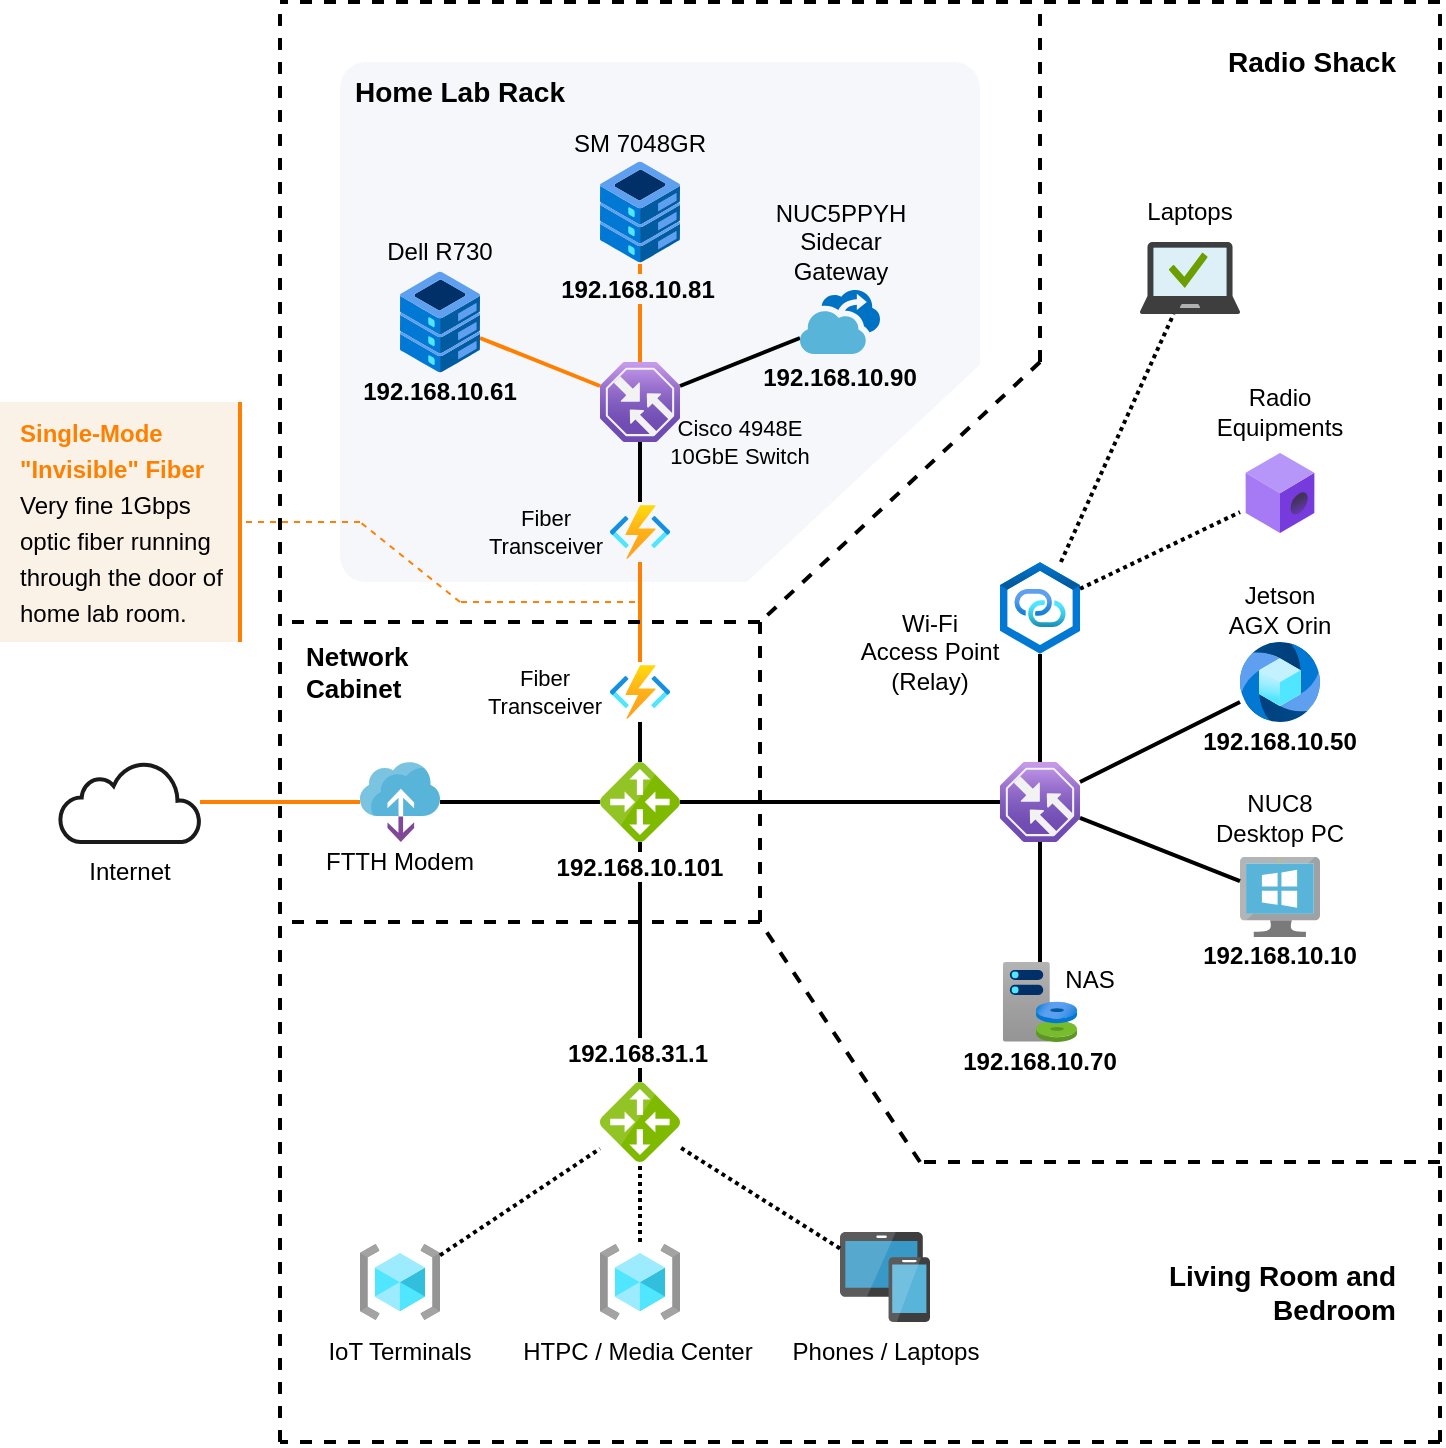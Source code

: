 <mxfile version="23.0.2" type="device">
  <diagram id="0g6oROPnOtpt_JUSprsH" name="第 1 页">
    <mxGraphModel dx="2219" dy="1060" grid="1" gridSize="10" guides="1" tooltips="1" connect="1" arrows="1" fold="1" page="0" pageScale="1" pageWidth="1920" pageHeight="1200" math="0" shadow="0">
      <root>
        <mxCell id="0" />
        <mxCell id="1" parent="0" />
        <mxCell id="I49kJOO3Nqgl7BTyQ4PE-55" value="" style="rounded=1;whiteSpace=wrap;html=1;arcSize=5;strokeColor=none;fillColor=#F5F7FA;" parent="1" vertex="1">
          <mxGeometry x="430" y="50" width="320" height="260" as="geometry" />
        </mxCell>
        <mxCell id="I49kJOO3Nqgl7BTyQ4PE-56" value="" style="rounded=0;whiteSpace=wrap;html=1;strokeColor=none;rotation=317;" parent="1" vertex="1">
          <mxGeometry x="636.1" y="245.46" width="164.27" height="79.18" as="geometry" />
        </mxCell>
        <mxCell id="3C9gTqonj5Wx8V6KPJfe-2" value="" style="aspect=fixed;html=1;points=[];align=center;image;fontSize=12;image=img/lib/azure2/networking/Traffic_Manager_Profiles.svg;" parent="1" vertex="1">
          <mxGeometry x="560" y="200" width="40" height="40" as="geometry" />
        </mxCell>
        <mxCell id="3C9gTqonj5Wx8V6KPJfe-3" value="" style="html=1;points=[];align=center;image;fontSize=12;image=img/lib/azure2/iot/Function_Apps.svg;" parent="1" vertex="1">
          <mxGeometry x="565" y="350" width="30" height="30" as="geometry" />
        </mxCell>
        <mxCell id="3C9gTqonj5Wx8V6KPJfe-4" value="" style="endArrow=none;html=1;strokeWidth=2;" parent="1" source="I49kJOO3Nqgl7BTyQ4PE-11" target="3C9gTqonj5Wx8V6KPJfe-3" edge="1">
          <mxGeometry width="50" height="50" relative="1" as="geometry">
            <mxPoint x="630" y="380" as="sourcePoint" />
            <mxPoint x="370" y="360" as="targetPoint" />
          </mxGeometry>
        </mxCell>
        <mxCell id="3C9gTqonj5Wx8V6KPJfe-5" value="" style="html=1;points=[];align=center;image;fontSize=12;image=img/lib/azure2/iot/Function_Apps.svg;" parent="1" vertex="1">
          <mxGeometry x="565" y="270" width="30" height="30" as="geometry" />
        </mxCell>
        <mxCell id="3C9gTqonj5Wx8V6KPJfe-6" value="" style="endArrow=none;html=1;strokeWidth=2;strokeColor=#FF8000;" parent="1" source="3C9gTqonj5Wx8V6KPJfe-3" target="3C9gTqonj5Wx8V6KPJfe-5" edge="1">
          <mxGeometry width="50" height="50" relative="1" as="geometry">
            <mxPoint x="590" y="410" as="sourcePoint" />
            <mxPoint x="590" y="390" as="targetPoint" />
          </mxGeometry>
        </mxCell>
        <mxCell id="3C9gTqonj5Wx8V6KPJfe-7" value="" style="endArrow=none;html=1;strokeWidth=2;dashed=1;" parent="1" edge="1">
          <mxGeometry width="50" height="50" relative="1" as="geometry">
            <mxPoint x="400" y="740" as="sourcePoint" />
            <mxPoint x="400" y="20" as="targetPoint" />
          </mxGeometry>
        </mxCell>
        <mxCell id="3C9gTqonj5Wx8V6KPJfe-8" value="" style="endArrow=none;html=1;strokeWidth=2;" parent="1" source="3C9gTqonj5Wx8V6KPJfe-5" target="3C9gTqonj5Wx8V6KPJfe-2" edge="1">
          <mxGeometry width="50" height="50" relative="1" as="geometry">
            <mxPoint x="370" y="340" as="sourcePoint" />
            <mxPoint x="370" y="270" as="targetPoint" />
          </mxGeometry>
        </mxCell>
        <mxCell id="3C9gTqonj5Wx8V6KPJfe-31" value="" style="endArrow=none;html=1;strokeWidth=2;" parent="1" source="3C9gTqonj5Wx8V6KPJfe-2" target="I49kJOO3Nqgl7BTyQ4PE-14" edge="1">
          <mxGeometry width="50" height="50" relative="1" as="geometry">
            <mxPoint x="510" y="198" as="sourcePoint" />
            <mxPoint x="660" y="220" as="targetPoint" />
          </mxGeometry>
        </mxCell>
        <mxCell id="3C9gTqonj5Wx8V6KPJfe-32" value="" style="endArrow=none;html=1;strokeWidth=2;" parent="1" source="I49kJOO3Nqgl7BTyQ4PE-15" target="I49kJOO3Nqgl7BTyQ4PE-11" edge="1">
          <mxGeometry width="50" height="50" relative="1" as="geometry">
            <mxPoint x="510" y="460" as="sourcePoint" />
            <mxPoint x="540" y="420" as="targetPoint" />
          </mxGeometry>
        </mxCell>
        <mxCell id="3C9gTqonj5Wx8V6KPJfe-34" value="" style="endArrow=none;html=1;strokeWidth=2;" parent="1" source="I49kJOO3Nqgl7BTyQ4PE-20" target="I49kJOO3Nqgl7BTyQ4PE-11" edge="1">
          <mxGeometry width="50" height="50" relative="1" as="geometry">
            <mxPoint x="640" y="500" as="sourcePoint" />
            <mxPoint x="580" y="460" as="targetPoint" />
          </mxGeometry>
        </mxCell>
        <mxCell id="3C9gTqonj5Wx8V6KPJfe-36" value="" style="aspect=fixed;html=1;points=[];align=center;image;fontSize=12;image=img/lib/azure2/networking/Traffic_Manager_Profiles.svg;" parent="1" vertex="1">
          <mxGeometry x="760" y="400" width="40" height="40" as="geometry" />
        </mxCell>
        <mxCell id="3C9gTqonj5Wx8V6KPJfe-37" value="" style="endArrow=none;html=1;strokeWidth=2;" parent="1" source="I49kJOO3Nqgl7BTyQ4PE-11" target="3C9gTqonj5Wx8V6KPJfe-36" edge="1">
          <mxGeometry width="50" height="50" relative="1" as="geometry">
            <mxPoint x="630" y="420" as="sourcePoint" />
            <mxPoint x="370" y="250" as="targetPoint" />
          </mxGeometry>
        </mxCell>
        <mxCell id="3C9gTqonj5Wx8V6KPJfe-38" value="" style="endArrow=none;html=1;strokeWidth=2;" parent="1" source="3C9gTqonj5Wx8V6KPJfe-36" target="I49kJOO3Nqgl7BTyQ4PE-31" edge="1">
          <mxGeometry width="50" height="50" relative="1" as="geometry">
            <mxPoint x="370" y="320" as="sourcePoint" />
            <mxPoint x="800" y="370" as="targetPoint" />
          </mxGeometry>
        </mxCell>
        <mxCell id="I49kJOO3Nqgl7BTyQ4PE-4" value="" style="html=1;points=[];align=center;image;fontSize=12;image=img/lib/azure2/general/Resource_Groups.svg;" parent="1" vertex="1">
          <mxGeometry x="440" y="640" width="40" height="40" as="geometry" />
        </mxCell>
        <mxCell id="I49kJOO3Nqgl7BTyQ4PE-5" value="" style="endArrow=none;html=1;strokeWidth=2;dashed=1;dashPattern=1 1;" parent="1" source="I49kJOO3Nqgl7BTyQ4PE-4" target="I49kJOO3Nqgl7BTyQ4PE-20" edge="1">
          <mxGeometry width="50" height="50" relative="1" as="geometry">
            <mxPoint x="510" y="178" as="sourcePoint" />
            <mxPoint x="500" y="520" as="targetPoint" />
          </mxGeometry>
        </mxCell>
        <mxCell id="I49kJOO3Nqgl7BTyQ4PE-6" value="" style="html=1;points=[];align=center;image;fontSize=12;image=img/lib/azure2/general/Resource_Groups.svg;" parent="1" vertex="1">
          <mxGeometry x="560" y="640" width="40" height="40" as="geometry" />
        </mxCell>
        <mxCell id="I49kJOO3Nqgl7BTyQ4PE-7" value="" style="endArrow=none;html=1;strokeWidth=2;dashed=1;dashPattern=1 1;" parent="1" source="I49kJOO3Nqgl7BTyQ4PE-6" target="I49kJOO3Nqgl7BTyQ4PE-20" edge="1">
          <mxGeometry width="50" height="50" relative="1" as="geometry">
            <mxPoint x="492.5" y="612.105" as="sourcePoint" />
            <mxPoint x="610" y="600" as="targetPoint" />
          </mxGeometry>
        </mxCell>
        <mxCell id="I49kJOO3Nqgl7BTyQ4PE-9" value="" style="html=1;points=[];align=center;image;fontSize=12;image=img/lib/mscae/VirtualMachineWindows.svg;" parent="1" vertex="1">
          <mxGeometry x="880" y="447.5" width="40" height="40" as="geometry" />
        </mxCell>
        <mxCell id="I49kJOO3Nqgl7BTyQ4PE-10" value="" style="endArrow=none;html=1;strokeWidth=2;" parent="1" source="3C9gTqonj5Wx8V6KPJfe-36" target="I49kJOO3Nqgl7BTyQ4PE-9" edge="1">
          <mxGeometry width="50" height="50" relative="1" as="geometry">
            <mxPoint x="790" y="410" as="sourcePoint" />
            <mxPoint x="790" y="370" as="targetPoint" />
          </mxGeometry>
        </mxCell>
        <mxCell id="I49kJOO3Nqgl7BTyQ4PE-11" value="" style="aspect=fixed;html=1;points=[];align=center;image;fontSize=12;image=img/lib/mscae/Local_Network_Gateways.svg;" parent="1" vertex="1">
          <mxGeometry x="560" y="400" width="40" height="40" as="geometry" />
        </mxCell>
        <mxCell id="I49kJOO3Nqgl7BTyQ4PE-14" value="" style="html=1;points=[];align=center;image;fontSize=12;image=img/lib/mscae/Backup.svg;" parent="1" vertex="1">
          <mxGeometry x="660" y="164" width="40" height="32" as="geometry" />
        </mxCell>
        <mxCell id="I49kJOO3Nqgl7BTyQ4PE-15" value="" style="aspect=fixed;html=1;points=[];align=center;image;fontSize=12;image=img/lib/mscae/On_Premises_Data_Gateways.svg;" parent="1" vertex="1">
          <mxGeometry x="440" y="400" width="40" height="40" as="geometry" />
        </mxCell>
        <mxCell id="I49kJOO3Nqgl7BTyQ4PE-17" value="" style="html=1;verticalLabelPosition=bottom;align=center;labelBackgroundColor=#ffffff;verticalAlign=top;strokeWidth=2;shadow=0;dashed=0;shape=mxgraph.ios7.icons.cloud;strokeColor=#1A1A1A;" parent="1" vertex="1">
          <mxGeometry x="290" y="400" width="70" height="40" as="geometry" />
        </mxCell>
        <mxCell id="I49kJOO3Nqgl7BTyQ4PE-18" value="" style="endArrow=none;html=1;strokeWidth=2;strokeColor=#FF8000;" parent="1" source="I49kJOO3Nqgl7BTyQ4PE-15" target="I49kJOO3Nqgl7BTyQ4PE-17" edge="1">
          <mxGeometry width="50" height="50" relative="1" as="geometry">
            <mxPoint x="370" y="320" as="sourcePoint" />
            <mxPoint x="370" y="250" as="targetPoint" />
          </mxGeometry>
        </mxCell>
        <mxCell id="I49kJOO3Nqgl7BTyQ4PE-19" value="FTTH Modem" style="text;html=1;strokeColor=none;fillColor=none;align=center;verticalAlign=middle;whiteSpace=wrap;rounded=0;" parent="1" vertex="1">
          <mxGeometry x="420" y="440" width="80" height="20" as="geometry" />
        </mxCell>
        <mxCell id="I49kJOO3Nqgl7BTyQ4PE-20" value="" style="aspect=fixed;html=1;points=[];align=center;image;fontSize=12;image=img/lib/mscae/Local_Network_Gateways.svg;" parent="1" vertex="1">
          <mxGeometry x="560" y="560" width="40" height="40" as="geometry" />
        </mxCell>
        <mxCell id="I49kJOO3Nqgl7BTyQ4PE-21" value="" style="aspect=fixed;html=1;points=[];align=center;image;fontSize=12;image=img/lib/mscae/Managed_Desktop.svg;strokeColor=#1A1A1A;" parent="1" vertex="1">
          <mxGeometry x="830" y="140" width="50" height="36" as="geometry" />
        </mxCell>
        <mxCell id="I49kJOO3Nqgl7BTyQ4PE-22" value="NUC8&lt;br&gt;Desktop PC" style="text;html=1;strokeColor=none;fillColor=none;align=center;verticalAlign=middle;whiteSpace=wrap;rounded=0;" parent="1" vertex="1">
          <mxGeometry x="865" y="410" width="70" height="35.5" as="geometry" />
        </mxCell>
        <mxCell id="I49kJOO3Nqgl7BTyQ4PE-23" value="" style="aspect=fixed;html=1;points=[];align=center;image;fontSize=12;image=img/lib/mscae/Devices_Groups.svg;strokeColor=#1A1A1A;" parent="1" vertex="1">
          <mxGeometry x="680" y="635" width="45" height="45" as="geometry" />
        </mxCell>
        <mxCell id="I49kJOO3Nqgl7BTyQ4PE-24" value="" style="endArrow=none;html=1;strokeWidth=2;dashed=1;dashPattern=1 1;" parent="1" source="I49kJOO3Nqgl7BTyQ4PE-23" target="I49kJOO3Nqgl7BTyQ4PE-20" edge="1">
          <mxGeometry width="50" height="50" relative="1" as="geometry">
            <mxPoint x="556.667" y="650" as="sourcePoint" />
            <mxPoint x="583.333" y="570" as="targetPoint" />
          </mxGeometry>
        </mxCell>
        <mxCell id="I49kJOO3Nqgl7BTyQ4PE-25" value="" style="endArrow=none;html=1;strokeWidth=2;dashed=1;" parent="1" edge="1">
          <mxGeometry width="50" height="50" relative="1" as="geometry">
            <mxPoint x="980" y="20" as="sourcePoint" />
            <mxPoint x="400" y="20" as="targetPoint" />
          </mxGeometry>
        </mxCell>
        <mxCell id="I49kJOO3Nqgl7BTyQ4PE-26" value="" style="endArrow=none;html=1;strokeWidth=2;dashed=1;" parent="1" edge="1">
          <mxGeometry width="50" height="50" relative="1" as="geometry">
            <mxPoint x="640" y="330" as="sourcePoint" />
            <mxPoint x="400" y="330" as="targetPoint" />
          </mxGeometry>
        </mxCell>
        <mxCell id="I49kJOO3Nqgl7BTyQ4PE-27" value="" style="endArrow=none;html=1;strokeWidth=2;dashed=1;" parent="1" edge="1">
          <mxGeometry width="50" height="50" relative="1" as="geometry">
            <mxPoint x="640" y="480" as="sourcePoint" />
            <mxPoint x="400" y="480" as="targetPoint" />
          </mxGeometry>
        </mxCell>
        <mxCell id="I49kJOO3Nqgl7BTyQ4PE-28" value="" style="endArrow=none;html=1;strokeWidth=2;dashed=1;" parent="1" edge="1">
          <mxGeometry width="50" height="50" relative="1" as="geometry">
            <mxPoint x="640" y="480" as="sourcePoint" />
            <mxPoint x="640" y="330" as="targetPoint" />
          </mxGeometry>
        </mxCell>
        <mxCell id="I49kJOO3Nqgl7BTyQ4PE-29" value="" style="endArrow=none;html=1;strokeWidth=2;dashed=1;" parent="1" edge="1">
          <mxGeometry width="50" height="50" relative="1" as="geometry">
            <mxPoint x="720" y="600" as="sourcePoint" />
            <mxPoint x="640" y="480" as="targetPoint" />
          </mxGeometry>
        </mxCell>
        <mxCell id="I49kJOO3Nqgl7BTyQ4PE-30" value="" style="endArrow=none;html=1;strokeWidth=2;dashed=1;" parent="1" edge="1">
          <mxGeometry width="50" height="50" relative="1" as="geometry">
            <mxPoint x="980" y="600" as="sourcePoint" />
            <mxPoint x="720" y="600" as="targetPoint" />
          </mxGeometry>
        </mxCell>
        <mxCell id="I49kJOO3Nqgl7BTyQ4PE-31" value="" style="aspect=fixed;html=1;points=[];align=center;image;fontSize=12;image=img/lib/azure2/preview/Private_Link_Hub.svg;strokeColor=#1A1A1A;" parent="1" vertex="1">
          <mxGeometry x="760" y="300" width="40" height="46" as="geometry" />
        </mxCell>
        <mxCell id="I49kJOO3Nqgl7BTyQ4PE-32" value="" style="endArrow=none;html=1;strokeWidth=2;dashed=1;dashPattern=1 1;" parent="1" source="I49kJOO3Nqgl7BTyQ4PE-31" target="I49kJOO3Nqgl7BTyQ4PE-21" edge="1">
          <mxGeometry width="50" height="50" relative="1" as="geometry">
            <mxPoint x="790" y="410" as="sourcePoint" />
            <mxPoint x="790" y="356" as="targetPoint" />
          </mxGeometry>
        </mxCell>
        <mxCell id="I49kJOO3Nqgl7BTyQ4PE-34" value="" style="endArrow=none;html=1;strokeWidth=2;dashed=1;" parent="1" edge="1">
          <mxGeometry width="50" height="50" relative="1" as="geometry">
            <mxPoint x="780" y="200" as="sourcePoint" />
            <mxPoint x="640" y="330" as="targetPoint" />
          </mxGeometry>
        </mxCell>
        <mxCell id="I49kJOO3Nqgl7BTyQ4PE-35" value="" style="endArrow=none;html=1;strokeWidth=2;dashed=1;" parent="1" edge="1">
          <mxGeometry width="50" height="50" relative="1" as="geometry">
            <mxPoint x="780" y="200" as="sourcePoint" />
            <mxPoint x="780" y="20" as="targetPoint" />
          </mxGeometry>
        </mxCell>
        <mxCell id="I49kJOO3Nqgl7BTyQ4PE-36" value="" style="html=1;points=[];align=center;image;fontSize=12;image=img/lib/azure2/blockchain/ABS_Member.svg;strokeColor=#1A1A1A;" parent="1" vertex="1">
          <mxGeometry x="880" y="245.46" width="40" height="40" as="geometry" />
        </mxCell>
        <mxCell id="I49kJOO3Nqgl7BTyQ4PE-37" value="" style="endArrow=none;html=1;strokeWidth=2;dashed=1;dashPattern=1 1;" parent="1" source="I49kJOO3Nqgl7BTyQ4PE-31" target="I49kJOO3Nqgl7BTyQ4PE-36" edge="1">
          <mxGeometry width="50" height="50" relative="1" as="geometry">
            <mxPoint x="803.571" y="310" as="sourcePoint" />
            <mxPoint x="874.379" y="190" as="targetPoint" />
          </mxGeometry>
        </mxCell>
        <mxCell id="I49kJOO3Nqgl7BTyQ4PE-38" value="Radio Equipments" style="text;html=1;strokeColor=none;fillColor=none;align=center;verticalAlign=middle;whiteSpace=wrap;rounded=0;" parent="1" vertex="1">
          <mxGeometry x="865" y="205.46" width="70" height="40" as="geometry" />
        </mxCell>
        <mxCell id="I49kJOO3Nqgl7BTyQ4PE-39" value="Laptops" style="text;html=1;strokeColor=none;fillColor=none;align=center;verticalAlign=middle;whiteSpace=wrap;rounded=0;" parent="1" vertex="1">
          <mxGeometry x="820" y="110" width="70" height="30" as="geometry" />
        </mxCell>
        <mxCell id="I49kJOO3Nqgl7BTyQ4PE-40" value="" style="endArrow=none;html=1;strokeWidth=2;dashed=1;" parent="1" edge="1">
          <mxGeometry width="50" height="50" relative="1" as="geometry">
            <mxPoint x="980" y="740" as="sourcePoint" />
            <mxPoint x="980" y="20" as="targetPoint" />
          </mxGeometry>
        </mxCell>
        <mxCell id="I49kJOO3Nqgl7BTyQ4PE-41" value="" style="endArrow=none;html=1;strokeWidth=2;dashed=1;" parent="1" edge="1">
          <mxGeometry width="50" height="50" relative="1" as="geometry">
            <mxPoint x="980" y="740" as="sourcePoint" />
            <mxPoint x="400" y="740" as="targetPoint" />
          </mxGeometry>
        </mxCell>
        <mxCell id="I49kJOO3Nqgl7BTyQ4PE-42" value="Wi-Fi&lt;br&gt;Access Point&lt;br&gt;(Relay)" style="text;html=1;strokeColor=none;fillColor=none;align=center;verticalAlign=middle;whiteSpace=wrap;rounded=0;" parent="1" vertex="1">
          <mxGeometry x="685" y="330" width="80" height="30" as="geometry" />
        </mxCell>
        <mxCell id="I49kJOO3Nqgl7BTyQ4PE-45" value="IoT Terminals" style="text;html=1;strokeColor=none;fillColor=none;align=center;verticalAlign=middle;whiteSpace=wrap;rounded=0;" parent="1" vertex="1">
          <mxGeometry x="415" y="680" width="90" height="30" as="geometry" />
        </mxCell>
        <mxCell id="I49kJOO3Nqgl7BTyQ4PE-46" value="HTPC / Media Center" style="text;html=1;strokeColor=none;fillColor=none;align=center;verticalAlign=middle;whiteSpace=wrap;rounded=0;" parent="1" vertex="1">
          <mxGeometry x="513.75" y="680" width="130" height="30" as="geometry" />
        </mxCell>
        <mxCell id="I49kJOO3Nqgl7BTyQ4PE-47" value="Phones / Laptops" style="text;html=1;strokeColor=none;fillColor=none;align=center;verticalAlign=middle;whiteSpace=wrap;rounded=0;" parent="1" vertex="1">
          <mxGeometry x="647.5" y="680" width="110" height="30" as="geometry" />
        </mxCell>
        <mxCell id="I49kJOO3Nqgl7BTyQ4PE-48" value="192.168.10.101" style="text;html=1;strokeColor=none;align=center;verticalAlign=middle;whiteSpace=wrap;rounded=0;fillColor=#ffffff;fontStyle=1" parent="1" vertex="1">
          <mxGeometry x="540" y="445" width="80" height="15" as="geometry" />
        </mxCell>
        <mxCell id="I49kJOO3Nqgl7BTyQ4PE-49" value="192.168.31.1" style="text;html=1;strokeColor=none;align=center;verticalAlign=middle;whiteSpace=wrap;rounded=0;fillColor=#ffffff;fontStyle=1" parent="1" vertex="1">
          <mxGeometry x="538.75" y="538" width="80" height="15" as="geometry" />
        </mxCell>
        <mxCell id="I49kJOO3Nqgl7BTyQ4PE-50" value="Fiber Transceiver" style="text;html=1;strokeColor=none;fillColor=none;align=center;verticalAlign=middle;whiteSpace=wrap;rounded=0;fontSize=11;" parent="1" vertex="1">
          <mxGeometry x="500" y="355" width="65" height="20" as="geometry" />
        </mxCell>
        <mxCell id="I49kJOO3Nqgl7BTyQ4PE-51" value="Fiber Transceiver" style="text;html=1;strokeColor=none;fillColor=none;align=center;verticalAlign=middle;whiteSpace=wrap;rounded=0;fontSize=11;" parent="1" vertex="1">
          <mxGeometry x="497.5" y="275" width="70" height="20" as="geometry" />
        </mxCell>
        <mxCell id="I49kJOO3Nqgl7BTyQ4PE-52" value="SM 7048GR" style="text;html=1;strokeColor=none;fillColor=none;align=center;verticalAlign=middle;whiteSpace=wrap;rounded=0;" parent="1" vertex="1">
          <mxGeometry x="521.25" y="81" width="117.5" height="20" as="geometry" />
        </mxCell>
        <mxCell id="I49kJOO3Nqgl7BTyQ4PE-53" value="NUC5PPYH&lt;br&gt;Sidecar&lt;br&gt;Gateway" style="text;html=1;strokeColor=none;fillColor=none;align=center;verticalAlign=middle;whiteSpace=wrap;rounded=0;" parent="1" vertex="1">
          <mxGeometry x="642.65" y="120" width="74.69" height="40" as="geometry" />
        </mxCell>
        <mxCell id="I49kJOO3Nqgl7BTyQ4PE-54" value="Dell R730" style="text;html=1;strokeColor=none;fillColor=none;align=center;verticalAlign=middle;whiteSpace=wrap;rounded=0;" parent="1" vertex="1">
          <mxGeometry x="445" y="135" width="70" height="20" as="geometry" />
        </mxCell>
        <mxCell id="I49kJOO3Nqgl7BTyQ4PE-57" value="Home Lab Rack" style="text;html=1;strokeColor=none;fillColor=none;align=center;verticalAlign=middle;whiteSpace=wrap;rounded=0;fontStyle=1;fontSize=14;" parent="1" vertex="1">
          <mxGeometry x="430" y="50" width="120" height="30" as="geometry" />
        </mxCell>
        <mxCell id="I49kJOO3Nqgl7BTyQ4PE-59" value="192.168.10.90" style="text;html=1;strokeColor=none;align=center;verticalAlign=middle;whiteSpace=wrap;rounded=0;fontStyle=1;fillColor=#F5F7FA;" parent="1" vertex="1">
          <mxGeometry x="640" y="200" width="80" height="15" as="geometry" />
        </mxCell>
        <mxCell id="I49kJOO3Nqgl7BTyQ4PE-60" value="192.168.10.61" style="text;html=1;strokeColor=none;align=center;verticalAlign=middle;whiteSpace=wrap;rounded=0;fontStyle=1;fillColor=#F5F7FA;" parent="1" vertex="1">
          <mxGeometry x="440" y="207" width="80" height="15" as="geometry" />
        </mxCell>
        <mxCell id="I49kJOO3Nqgl7BTyQ4PE-61" value="Radio Shack" style="text;html=1;strokeColor=none;fillColor=none;align=right;verticalAlign=middle;whiteSpace=wrap;rounded=0;fontStyle=1;fontSize=14;" parent="1" vertex="1">
          <mxGeometry x="850" y="40" width="110" height="20" as="geometry" />
        </mxCell>
        <mxCell id="I49kJOO3Nqgl7BTyQ4PE-62" value="Living Room and Bedroom" style="text;html=1;strokeColor=none;fillColor=none;align=right;verticalAlign=middle;whiteSpace=wrap;rounded=0;fontStyle=1;fontSize=14;" parent="1" vertex="1">
          <mxGeometry x="800" y="650" width="160" height="30" as="geometry" />
        </mxCell>
        <mxCell id="I49kJOO3Nqgl7BTyQ4PE-63" value="Internet" style="text;html=1;strokeColor=none;fillColor=none;align=center;verticalAlign=middle;whiteSpace=wrap;rounded=0;" parent="1" vertex="1">
          <mxGeometry x="285" y="445" width="80" height="20" as="geometry" />
        </mxCell>
        <mxCell id="I49kJOO3Nqgl7BTyQ4PE-64" value="192.168.10.10" style="text;html=1;strokeColor=none;align=center;verticalAlign=middle;whiteSpace=wrap;rounded=0;fontStyle=1;" parent="1" vertex="1">
          <mxGeometry x="860" y="489" width="80" height="15" as="geometry" />
        </mxCell>
        <mxCell id="I49kJOO3Nqgl7BTyQ4PE-65" value="Network&lt;br style=&quot;font-size: 13px;&quot;&gt;Cabinet" style="text;html=1;strokeColor=none;fillColor=none;align=left;verticalAlign=middle;whiteSpace=wrap;rounded=0;fontStyle=1;fontSize=13;" parent="1" vertex="1">
          <mxGeometry x="411.25" y="340" width="88.75" height="30" as="geometry" />
        </mxCell>
        <mxCell id="Jo4x34XTVgzjQPIDsrKG-7" value="&lt;p style=&quot;line-height: 150%&quot;&gt;&lt;font color=&quot;#ff8000&quot;&gt;&lt;b&gt;Single-Mode &quot;Invisible&quot; Fiber&lt;/b&gt;&lt;/font&gt;&lt;br&gt;&lt;font style=&quot;font-size: 12px;&quot;&gt;Very fine 1Gbps optic fiber running through the door of home lab room.&lt;/font&gt;&lt;br&gt;&lt;/p&gt;" style="text;html=1;strokeColor=none;align=left;verticalAlign=middle;whiteSpace=wrap;rounded=0;spacingLeft=8;fillColor=#FAF2E6;" parent="1" vertex="1">
          <mxGeometry x="260" y="220" width="120" height="120" as="geometry" />
        </mxCell>
        <mxCell id="Jo4x34XTVgzjQPIDsrKG-8" value="" style="endArrow=none;html=1;entryX=1;entryY=0;entryDx=0;entryDy=0;strokeColor=#FF8000;strokeWidth=2;exitX=1;exitY=1;exitDx=0;exitDy=0;" parent="1" edge="1" target="Jo4x34XTVgzjQPIDsrKG-7" source="Jo4x34XTVgzjQPIDsrKG-7">
          <mxGeometry width="50" height="50" relative="1" as="geometry">
            <mxPoint x="380" y="310" as="sourcePoint" />
            <mxPoint x="380" y="250" as="targetPoint" />
          </mxGeometry>
        </mxCell>
        <mxCell id="Jo4x34XTVgzjQPIDsrKG-9" value="" style="endArrow=none;html=1;entryX=1;entryY=0.5;entryDx=0;entryDy=0;strokeColor=#FF8000;dashed=1;" parent="1" edge="1">
          <mxGeometry width="50" height="50" relative="1" as="geometry">
            <mxPoint x="577.5" y="320" as="sourcePoint" />
            <mxPoint x="487.5" y="320" as="targetPoint" />
          </mxGeometry>
        </mxCell>
        <mxCell id="Jo4x34XTVgzjQPIDsrKG-10" value="" style="endArrow=none;html=1;strokeColor=#FF8000;dashed=1;" parent="1" edge="1">
          <mxGeometry width="50" height="50" relative="1" as="geometry">
            <mxPoint x="490" y="320" as="sourcePoint" />
            <mxPoint x="440" y="280" as="targetPoint" />
          </mxGeometry>
        </mxCell>
        <mxCell id="Jo4x34XTVgzjQPIDsrKG-11" value="" style="endArrow=none;html=1;strokeColor=#FF8000;dashed=1;entryX=1;entryY=0.5;entryDx=0;entryDy=0;" parent="1" target="Jo4x34XTVgzjQPIDsrKG-7" edge="1">
          <mxGeometry width="50" height="50" relative="1" as="geometry">
            <mxPoint x="440" y="280" as="sourcePoint" />
            <mxPoint x="380" y="280" as="targetPoint" />
          </mxGeometry>
        </mxCell>
        <mxCell id="CYZEjLD_wD0tQVWhwMXF-1" value="" style="endArrow=none;html=1;endFill=0;strokeWidth=2;strokeColor=#FF8000;" edge="1" parent="1" source="CYZEjLD_wD0tQVWhwMXF-9" target="3C9gTqonj5Wx8V6KPJfe-2">
          <mxGeometry width="50" height="50" relative="1" as="geometry">
            <mxPoint x="500" y="188.0" as="sourcePoint" />
            <mxPoint x="570" y="127" as="targetPoint" />
          </mxGeometry>
        </mxCell>
        <mxCell id="CYZEjLD_wD0tQVWhwMXF-2" value="" style="endArrow=none;html=1;endFill=0;strokeWidth=2;strokeColor=#FF8000;" edge="1" parent="1" source="3C9gTqonj5Wx8V6KPJfe-2" target="CYZEjLD_wD0tQVWhwMXF-10">
          <mxGeometry width="50" height="50" relative="1" as="geometry">
            <mxPoint x="510" y="198" as="sourcePoint" />
            <mxPoint x="580" y="140.0" as="targetPoint" />
          </mxGeometry>
        </mxCell>
        <mxCell id="I49kJOO3Nqgl7BTyQ4PE-58" value="192.168.10.81" style="text;html=1;strokeColor=none;align=center;verticalAlign=middle;whiteSpace=wrap;rounded=0;fontStyle=1;fillColor=#F5F7FA;" parent="1" vertex="1">
          <mxGeometry x="538.75" y="156" width="80" height="15" as="geometry" />
        </mxCell>
        <mxCell id="CYZEjLD_wD0tQVWhwMXF-3" value="" style="html=1;points=[];align=center;image;fontSize=12;image=img/lib/azure2/azure_stack/Capacity.svg;" vertex="1" parent="1">
          <mxGeometry x="760" y="500" width="40" height="40" as="geometry" />
        </mxCell>
        <mxCell id="CYZEjLD_wD0tQVWhwMXF-5" value="Cisco 4948E&lt;br&gt;10GbE Switch" style="text;html=1;strokeColor=none;fillColor=none;align=center;verticalAlign=middle;whiteSpace=wrap;rounded=0;fontSize=11;" vertex="1" parent="1">
          <mxGeometry x="590" y="230" width="80" height="20" as="geometry" />
        </mxCell>
        <mxCell id="CYZEjLD_wD0tQVWhwMXF-6" value="" style="endArrow=none;html=1;strokeWidth=2;" edge="1" parent="1" source="CYZEjLD_wD0tQVWhwMXF-3" target="3C9gTqonj5Wx8V6KPJfe-36">
          <mxGeometry width="50" height="50" relative="1" as="geometry">
            <mxPoint x="790" y="410" as="sourcePoint" />
            <mxPoint x="790" y="356" as="targetPoint" />
          </mxGeometry>
        </mxCell>
        <mxCell id="CYZEjLD_wD0tQVWhwMXF-7" value="192.168.10.70" style="text;html=1;strokeColor=none;align=center;verticalAlign=middle;whiteSpace=wrap;rounded=0;fontStyle=1;" vertex="1" parent="1">
          <mxGeometry x="740" y="542" width="80" height="15" as="geometry" />
        </mxCell>
        <mxCell id="CYZEjLD_wD0tQVWhwMXF-8" value="NAS" style="text;html=1;strokeColor=none;fillColor=none;align=center;verticalAlign=middle;whiteSpace=wrap;rounded=0;" vertex="1" parent="1">
          <mxGeometry x="790" y="497.5" width="30" height="22.5" as="geometry" />
        </mxCell>
        <mxCell id="CYZEjLD_wD0tQVWhwMXF-9" value="" style="image;html=1;points=[];align=center;fontSize=12;image=img/lib/azure2/other/Fiji.svg;" vertex="1" parent="1">
          <mxGeometry x="460" y="154" width="40" height="52" as="geometry" />
        </mxCell>
        <mxCell id="CYZEjLD_wD0tQVWhwMXF-10" value="" style="image;html=1;points=[];align=center;fontSize=12;image=img/lib/azure2/other/Fiji.svg;" vertex="1" parent="1">
          <mxGeometry x="560" y="99" width="40" height="52" as="geometry" />
        </mxCell>
        <mxCell id="CYZEjLD_wD0tQVWhwMXF-12" value="" style="image;aspect=fixed;html=1;points=[];align=center;fontSize=12;image=img/lib/azure2/web/Azure_Media_Service.svg;" vertex="1" parent="1">
          <mxGeometry x="880" y="340" width="40" height="40" as="geometry" />
        </mxCell>
        <mxCell id="CYZEjLD_wD0tQVWhwMXF-13" value="" style="endArrow=none;html=1;strokeWidth=2;" edge="1" parent="1" source="3C9gTqonj5Wx8V6KPJfe-36" target="CYZEjLD_wD0tQVWhwMXF-12">
          <mxGeometry width="50" height="50" relative="1" as="geometry">
            <mxPoint x="810" y="438" as="sourcePoint" />
            <mxPoint x="890" y="470" as="targetPoint" />
          </mxGeometry>
        </mxCell>
        <mxCell id="CYZEjLD_wD0tQVWhwMXF-14" value="192.168.10.50" style="text;html=1;strokeColor=none;align=center;verticalAlign=middle;whiteSpace=wrap;rounded=0;fontStyle=1;" vertex="1" parent="1">
          <mxGeometry x="860" y="382" width="80" height="15" as="geometry" />
        </mxCell>
        <mxCell id="CYZEjLD_wD0tQVWhwMXF-15" value="Jetson&lt;br&gt;AGX Orin" style="text;html=1;strokeColor=none;fillColor=none;align=center;verticalAlign=middle;whiteSpace=wrap;rounded=0;" vertex="1" parent="1">
          <mxGeometry x="860" y="310" width="80" height="28" as="geometry" />
        </mxCell>
      </root>
    </mxGraphModel>
  </diagram>
</mxfile>
